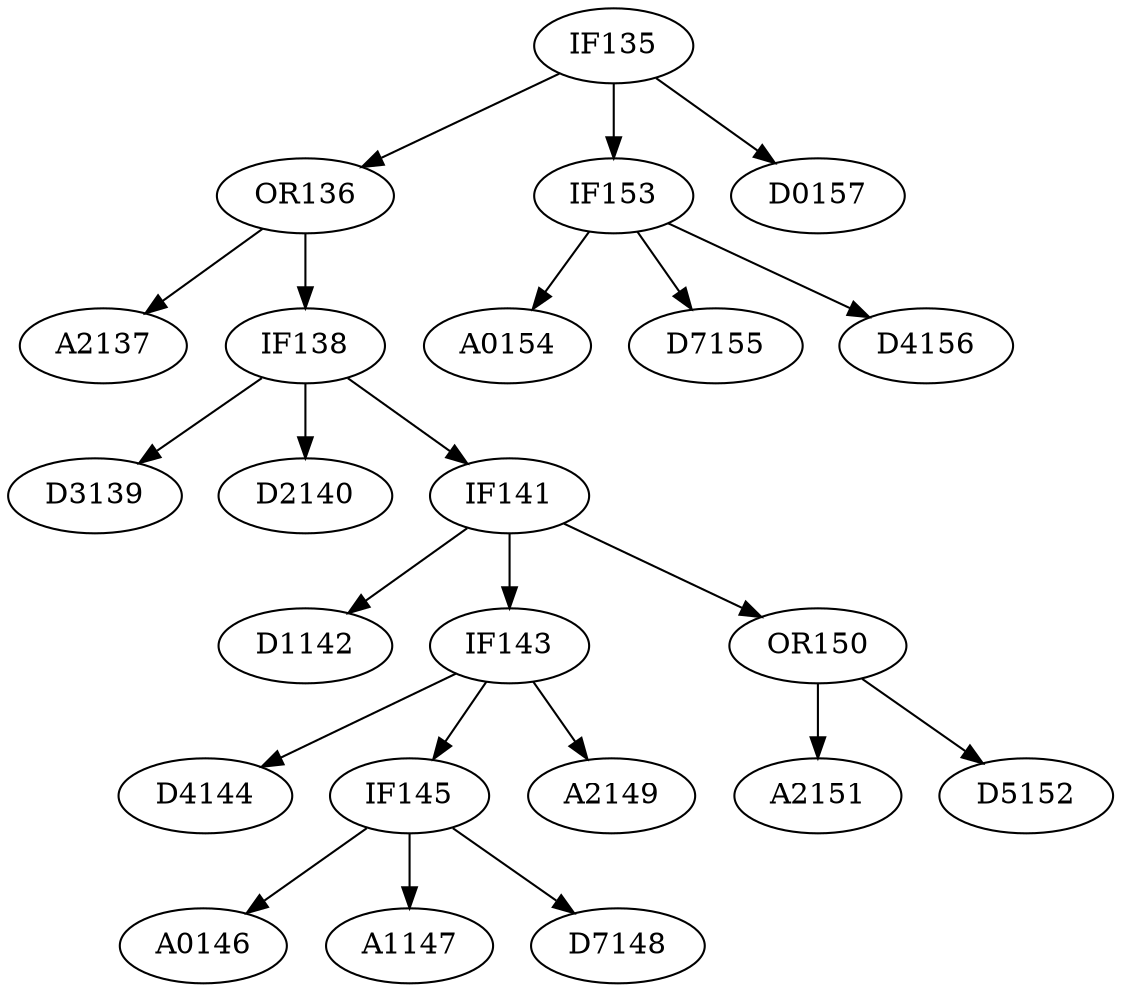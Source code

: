 digraph T {
	OR136 -> A2137
	IF138 -> D3139
	IF138 -> D2140
	IF141 -> D1142
	IF143 -> D4144
	IF145 -> A0146
	IF145 -> A1147
	IF145 -> D7148
	IF143 -> IF145
	IF143 -> A2149
	IF141 -> IF143
	OR150 -> A2151
	OR150 -> D5152
	IF141 -> OR150
	IF138 -> IF141
	OR136 -> IF138
	IF135 -> OR136
	IF153 -> A0154
	IF153 -> D7155
	IF153 -> D4156
	IF135 -> IF153
	IF135 -> D0157
}
